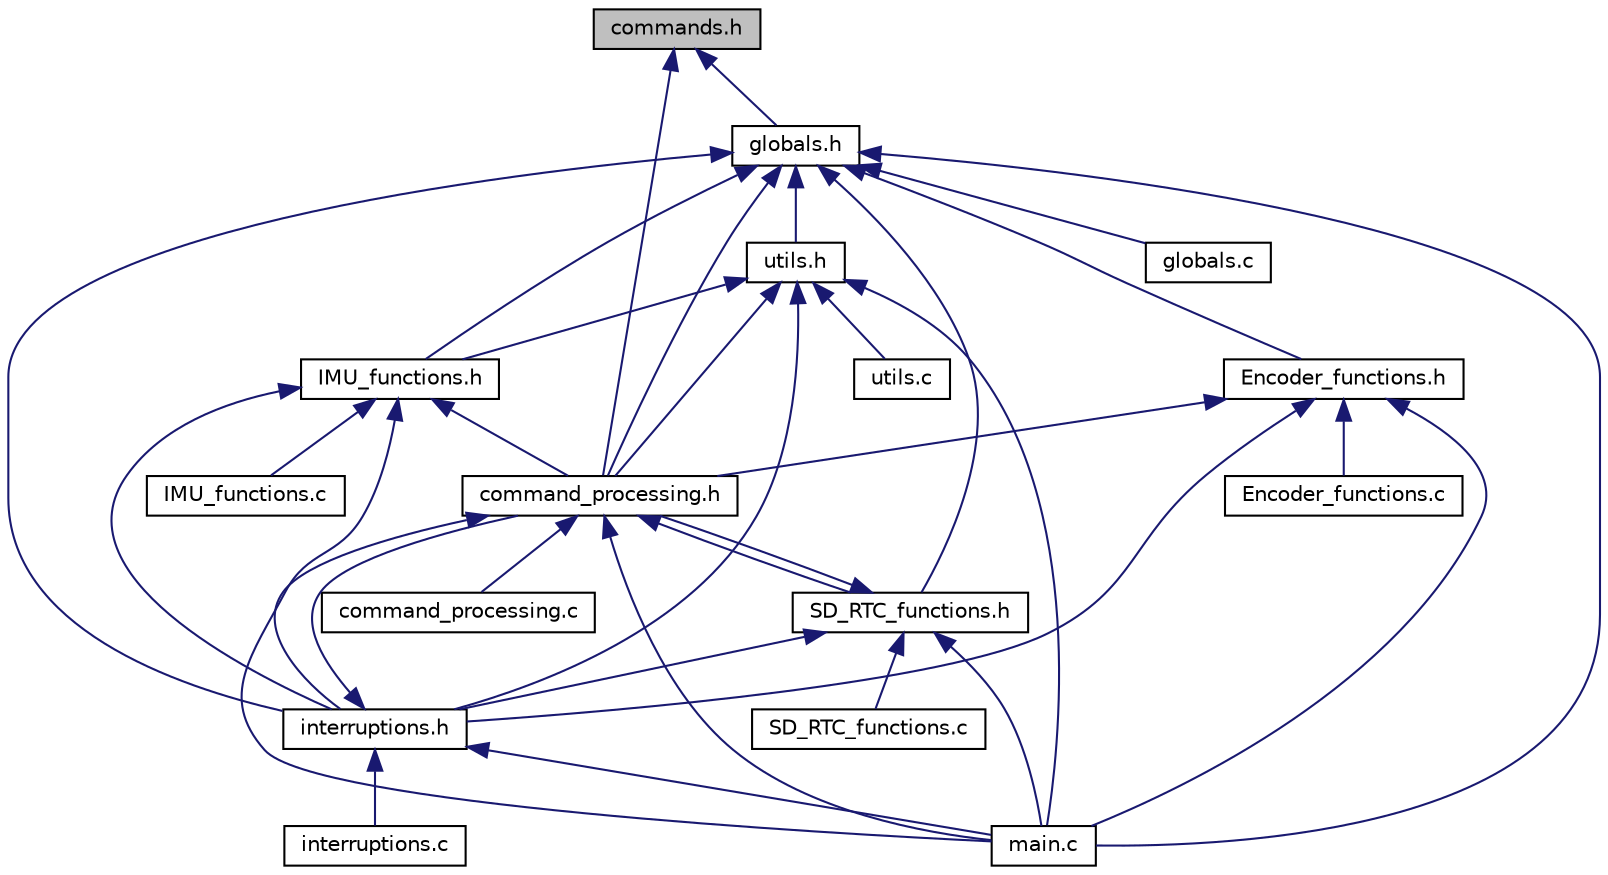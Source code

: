 digraph "commands.h"
{
  edge [fontname="Helvetica",fontsize="10",labelfontname="Helvetica",labelfontsize="10"];
  node [fontname="Helvetica",fontsize="10",shape=record];
  Node1 [label="commands.h",height=0.2,width=0.4,color="black", fillcolor="grey75", style="filled", fontcolor="black"];
  Node1 -> Node2 [dir="back",color="midnightblue",fontsize="10",style="solid",fontname="Helvetica"];
  Node2 [label="globals.h",height=0.2,width=0.4,color="black", fillcolor="white", style="filled",URL="$globals_8h.html",tooltip="Global definitions and macros are set in this file. "];
  Node2 -> Node3 [dir="back",color="midnightblue",fontsize="10",style="solid",fontname="Helvetica"];
  Node3 [label="command_processing.h",height=0.2,width=0.4,color="black", fillcolor="white", style="filled",URL="$command__processing_8h.html",tooltip="Received commands processing functions. "];
  Node3 -> Node4 [dir="back",color="midnightblue",fontsize="10",style="solid",fontname="Helvetica"];
  Node4 [label="command_processing.c",height=0.2,width=0.4,color="black", fillcolor="white", style="filled",URL="$command__processing_8c.html",tooltip="Command processing functions. "];
  Node3 -> Node5 [dir="back",color="midnightblue",fontsize="10",style="solid",fontname="Helvetica"];
  Node5 [label="SD_RTC_functions.h",height=0.2,width=0.4,color="black", fillcolor="white", style="filled",URL="$_s_d___r_t_c__functions_8h.html",tooltip="Definition of SD and RTC module functions. "];
  Node5 -> Node3 [dir="back",color="midnightblue",fontsize="10",style="solid",fontname="Helvetica"];
  Node5 -> Node6 [dir="back",color="midnightblue",fontsize="10",style="solid",fontname="Helvetica"];
  Node6 [label="interruptions.h",height=0.2,width=0.4,color="black", fillcolor="white", style="filled",URL="$interruptions_8h.html",tooltip="Interruptions header file. "];
  Node6 -> Node3 [dir="back",color="midnightblue",fontsize="10",style="solid",fontname="Helvetica"];
  Node6 -> Node7 [dir="back",color="midnightblue",fontsize="10",style="solid",fontname="Helvetica"];
  Node7 [label="interruptions.c",height=0.2,width=0.4,color="black", fillcolor="white", style="filled",URL="$interruptions_8c.html",tooltip="Interruption handling and firmware core functions. "];
  Node6 -> Node8 [dir="back",color="midnightblue",fontsize="10",style="solid",fontname="Helvetica"];
  Node8 [label="main.c",height=0.2,width=0.4,color="black", fillcolor="white", style="filled",URL="$main_8c.html",tooltip="Firmware main file. "];
  Node5 -> Node8 [dir="back",color="midnightblue",fontsize="10",style="solid",fontname="Helvetica"];
  Node5 -> Node9 [dir="back",color="midnightblue",fontsize="10",style="solid",fontname="Helvetica"];
  Node9 [label="SD_RTC_functions.c",height=0.2,width=0.4,color="black", fillcolor="white", style="filled",URL="$_s_d___r_t_c__functions_8c.html",tooltip="Implementation of SD and RTC module functions. "];
  Node3 -> Node6 [dir="back",color="midnightblue",fontsize="10",style="solid",fontname="Helvetica"];
  Node3 -> Node8 [dir="back",color="midnightblue",fontsize="10",style="solid",fontname="Helvetica"];
  Node2 -> Node10 [dir="back",color="midnightblue",fontsize="10",style="solid",fontname="Helvetica"];
  Node10 [label="IMU_functions.h",height=0.2,width=0.4,color="black", fillcolor="white", style="filled",URL="$_i_m_u__functions_8h.html",tooltip="Definition of IMU module functions. "];
  Node10 -> Node3 [dir="back",color="midnightblue",fontsize="10",style="solid",fontname="Helvetica"];
  Node10 -> Node6 [dir="back",color="midnightblue",fontsize="10",style="solid",fontname="Helvetica"];
  Node10 -> Node11 [dir="back",color="midnightblue",fontsize="10",style="solid",fontname="Helvetica"];
  Node11 [label="IMU_functions.c",height=0.2,width=0.4,color="black", fillcolor="white", style="filled",URL="$_i_m_u__functions_8c.html",tooltip="Implementation of IMU module functions. "];
  Node10 -> Node8 [dir="back",color="midnightblue",fontsize="10",style="solid",fontname="Helvetica"];
  Node2 -> Node12 [dir="back",color="midnightblue",fontsize="10",style="solid",fontname="Helvetica"];
  Node12 [label="utils.h",height=0.2,width=0.4,color="black", fillcolor="white", style="filled",URL="$utils_8h.html",tooltip="Utility functions declaration. "];
  Node12 -> Node10 [dir="back",color="midnightblue",fontsize="10",style="solid",fontname="Helvetica"];
  Node12 -> Node6 [dir="back",color="midnightblue",fontsize="10",style="solid",fontname="Helvetica"];
  Node12 -> Node3 [dir="back",color="midnightblue",fontsize="10",style="solid",fontname="Helvetica"];
  Node12 -> Node8 [dir="back",color="midnightblue",fontsize="10",style="solid",fontname="Helvetica"];
  Node12 -> Node13 [dir="back",color="midnightblue",fontsize="10",style="solid",fontname="Helvetica"];
  Node13 [label="utils.c",height=0.2,width=0.4,color="black", fillcolor="white", style="filled",URL="$utils_8c.html",tooltip="Definition of utility functions. "];
  Node2 -> Node14 [dir="back",color="midnightblue",fontsize="10",style="solid",fontname="Helvetica"];
  Node14 [label="Encoder_functions.h",height=0.2,width=0.4,color="black", fillcolor="white", style="filled",URL="$_encoder__functions_8h.html",tooltip="Definition of Encoder module functions. "];
  Node14 -> Node3 [dir="back",color="midnightblue",fontsize="10",style="solid",fontname="Helvetica"];
  Node14 -> Node6 [dir="back",color="midnightblue",fontsize="10",style="solid",fontname="Helvetica"];
  Node14 -> Node15 [dir="back",color="midnightblue",fontsize="10",style="solid",fontname="Helvetica"];
  Node15 [label="Encoder_functions.c",height=0.2,width=0.4,color="black", fillcolor="white", style="filled",URL="$_encoder__functions_8c.html",tooltip="Implementation of SPI module functions. "];
  Node14 -> Node8 [dir="back",color="midnightblue",fontsize="10",style="solid",fontname="Helvetica"];
  Node2 -> Node5 [dir="back",color="midnightblue",fontsize="10",style="solid",fontname="Helvetica"];
  Node2 -> Node6 [dir="back",color="midnightblue",fontsize="10",style="solid",fontname="Helvetica"];
  Node2 -> Node16 [dir="back",color="midnightblue",fontsize="10",style="solid",fontname="Helvetica"];
  Node16 [label="globals.c",height=0.2,width=0.4,color="black", fillcolor="white", style="filled",URL="$globals_8c.html",tooltip="Global variables. "];
  Node2 -> Node8 [dir="back",color="midnightblue",fontsize="10",style="solid",fontname="Helvetica"];
  Node1 -> Node3 [dir="back",color="midnightblue",fontsize="10",style="solid",fontname="Helvetica"];
}
